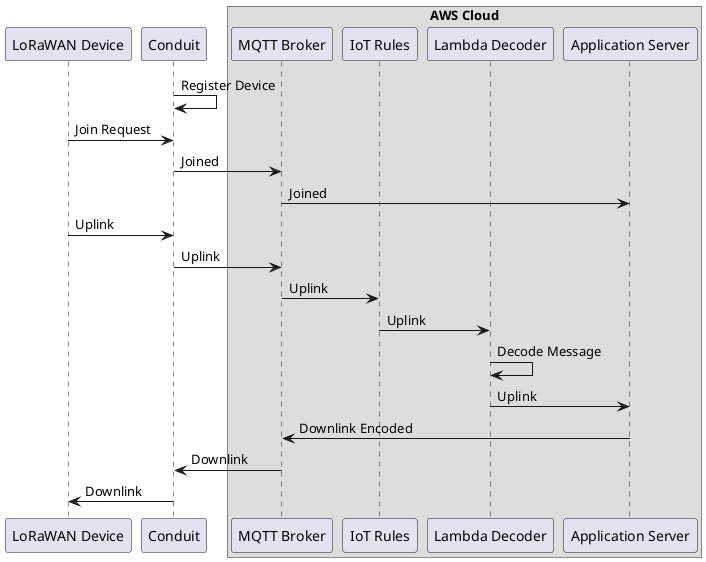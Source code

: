 @startuml "Cloud Decoder"

participant "LoRaWAN Device" as LWD
participant "Conduit" as CDT

box "AWS Cloud"
participant "MQTT Broker" as MB
participant "IoT Rules" as IR
participant "Lambda Decoder" as LD
participant "Application Server" as AS

end box

CDT -> CDT : Register Device

LWD -> CDT : Join Request
CDT -> MB : Joined
MB -> AS : Joined

LWD -> CDT : Uplink
CDT -> MB : Uplink
MB -> IR : Uplink
IR -> LD : Uplink
LD -> LD : Decode Message
LD -> AS : Uplink


MB <- AS : Downlink Encoded
CDT <- MB : Downlink
LWD <- CDT : Downlink

@enduml

